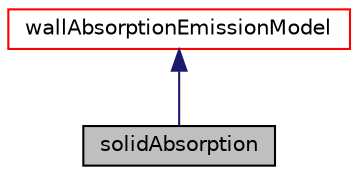 digraph "solidAbsorption"
{
  bgcolor="transparent";
  edge [fontname="Helvetica",fontsize="10",labelfontname="Helvetica",labelfontsize="10"];
  node [fontname="Helvetica",fontsize="10",shape=record];
  Node1 [label="solidAbsorption",height=0.2,width=0.4,color="black", fillcolor="grey75", style="filled" fontcolor="black"];
  Node2 -> Node1 [dir="back",color="midnightblue",fontsize="10",style="solid",fontname="Helvetica"];
  Node2 [label="wallAbsorptionEmissionModel",height=0.2,width=0.4,color="red",URL="$classFoam_1_1radiation_1_1wallAbsorptionEmissionModel.html",tooltip="Based class for wall absorption emission models. "];
}
